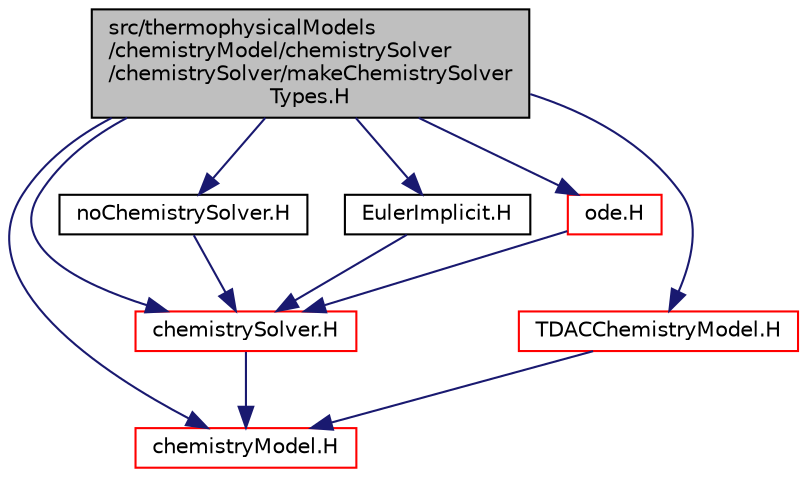 digraph "src/thermophysicalModels/chemistryModel/chemistrySolver/chemistrySolver/makeChemistrySolverTypes.H"
{
  bgcolor="transparent";
  edge [fontname="Helvetica",fontsize="10",labelfontname="Helvetica",labelfontsize="10"];
  node [fontname="Helvetica",fontsize="10",shape=record];
  Node0 [label="src/thermophysicalModels\l/chemistryModel/chemistrySolver\l/chemistrySolver/makeChemistrySolver\lTypes.H",height=0.2,width=0.4,color="black", fillcolor="grey75", style="filled", fontcolor="black"];
  Node0 -> Node1 [color="midnightblue",fontsize="10",style="solid",fontname="Helvetica"];
  Node1 [label="chemistrySolver.H",height=0.2,width=0.4,color="red",URL="$a15962.html"];
  Node1 -> Node2 [color="midnightblue",fontsize="10",style="solid",fontname="Helvetica"];
  Node2 [label="chemistryModel.H",height=0.2,width=0.4,color="red",URL="$a15806.html"];
  Node0 -> Node2 [color="midnightblue",fontsize="10",style="solid",fontname="Helvetica"];
  Node0 -> Node329 [color="midnightblue",fontsize="10",style="solid",fontname="Helvetica"];
  Node329 [label="TDACChemistryModel.H",height=0.2,width=0.4,color="red",URL="$a15953.html"];
  Node329 -> Node2 [color="midnightblue",fontsize="10",style="solid",fontname="Helvetica"];
  Node0 -> Node337 [color="midnightblue",fontsize="10",style="solid",fontname="Helvetica"];
  Node337 [label="noChemistrySolver.H",height=0.2,width=0.4,color="black",URL="$a15980.html"];
  Node337 -> Node1 [color="midnightblue",fontsize="10",style="solid",fontname="Helvetica"];
  Node0 -> Node338 [color="midnightblue",fontsize="10",style="solid",fontname="Helvetica"];
  Node338 [label="EulerImplicit.H",height=0.2,width=0.4,color="black",URL="$a15974.html"];
  Node338 -> Node1 [color="midnightblue",fontsize="10",style="solid",fontname="Helvetica"];
  Node0 -> Node339 [color="midnightblue",fontsize="10",style="solid",fontname="Helvetica"];
  Node339 [label="ode.H",height=0.2,width=0.4,color="red",URL="$a15986.html"];
  Node339 -> Node1 [color="midnightblue",fontsize="10",style="solid",fontname="Helvetica"];
}
